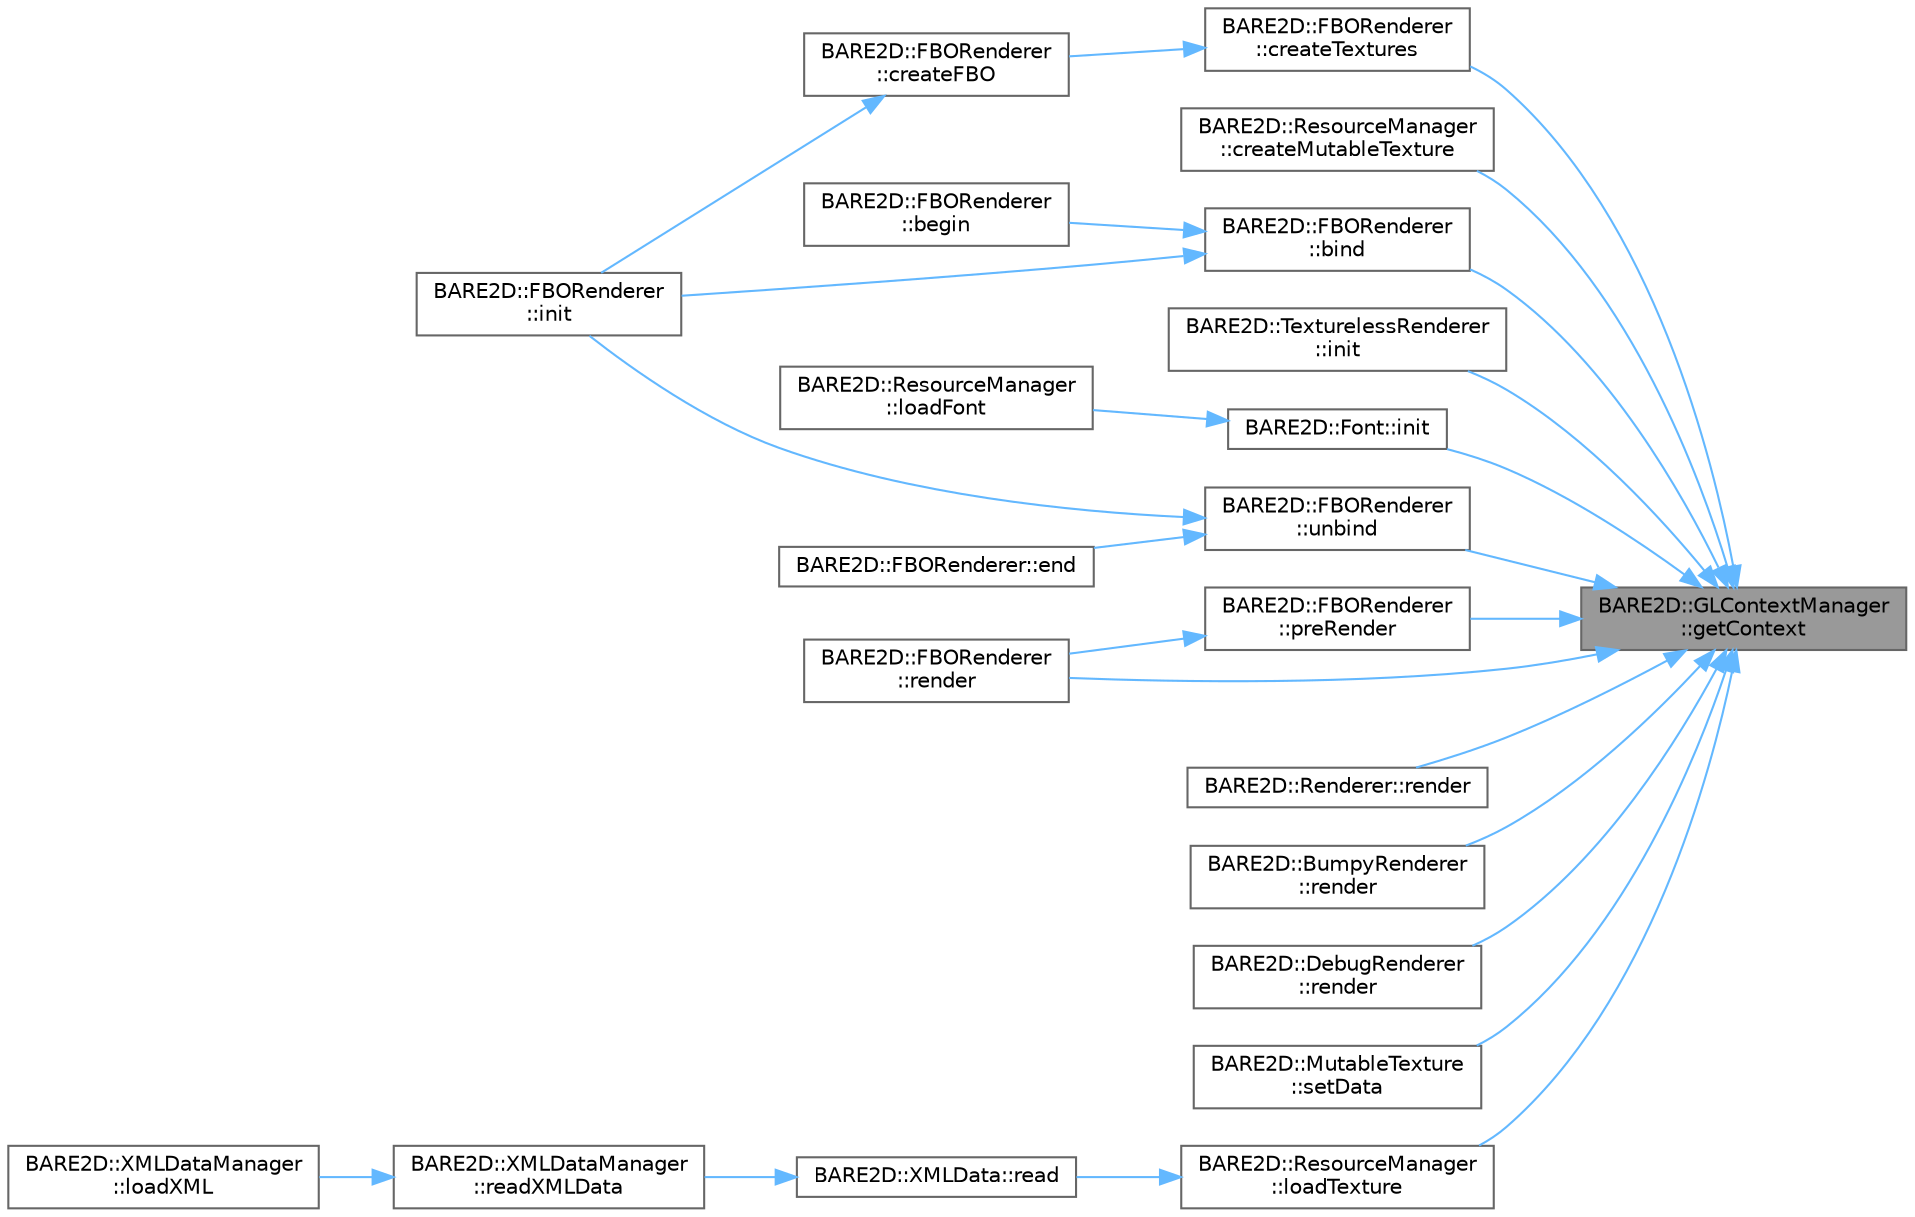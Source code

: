digraph "BARE2D::GLContextManager::getContext"
{
 // INTERACTIVE_SVG=YES
 // LATEX_PDF_SIZE
  bgcolor="transparent";
  edge [fontname=Helvetica,fontsize=10,labelfontname=Helvetica,labelfontsize=10];
  node [fontname=Helvetica,fontsize=10,shape=box,height=0.2,width=0.4];
  rankdir="RL";
  Node1 [label="BARE2D::GLContextManager\l::getContext",height=0.2,width=0.4,color="gray40", fillcolor="grey60", style="filled", fontcolor="black",tooltip=" "];
  Node1 -> Node2 [dir="back",color="steelblue1",style="solid"];
  Node2 [label="BARE2D::FBORenderer\l::bind",height=0.2,width=0.4,color="grey40", fillcolor="white", style="filled",URL="$class_b_a_r_e2_d_1_1_f_b_o_renderer.html#a5765d077d8aff3402f717863169a0176",tooltip="Binds the FBO and appropriate texture attachments."];
  Node2 -> Node3 [dir="back",color="steelblue1",style="solid"];
  Node3 [label="BARE2D::FBORenderer\l::begin",height=0.2,width=0.4,color="grey40", fillcolor="white", style="filled",URL="$class_b_a_r_e2_d_1_1_f_b_o_renderer.html#a5e94ee6c2c34dcdcbd65c9b05f3a465a",tooltip="Clears the necessary vectors, etc. to prepare for draw() calls, etc."];
  Node2 -> Node4 [dir="back",color="steelblue1",style="solid"];
  Node4 [label="BARE2D::FBORenderer\l::init",height=0.2,width=0.4,color="grey40", fillcolor="white", style="filled",URL="$class_b_a_r_e2_d_1_1_f_b_o_renderer.html#ac1902310c37a001b0f6d53b7d6066867",tooltip="Initializes all necessary bits of the renderer."];
  Node1 -> Node5 [dir="back",color="steelblue1",style="solid"];
  Node5 [label="BARE2D::ResourceManager\l::createMutableTexture",height=0.2,width=0.4,color="grey40", fillcolor="white", style="filled",URL="$class_b_a_r_e2_d_1_1_resource_manager.html#a05a7123519dfb03fa23088785eb4ece4",tooltip="Creates a new mutable texture, or replaces one that exists with a new texture."];
  Node1 -> Node6 [dir="back",color="steelblue1",style="solid"];
  Node6 [label="BARE2D::FBORenderer\l::createTextures",height=0.2,width=0.4,color="grey40", fillcolor="white", style="filled",URL="$class_b_a_r_e2_d_1_1_f_b_o_renderer.html#aff19a68622b2fdf7033ffee1ab32a7c6",tooltip="Creates all of the OpenGL textures, and takes their handles into m_colourTextureID,..."];
  Node6 -> Node7 [dir="back",color="steelblue1",style="solid"];
  Node7 [label="BARE2D::FBORenderer\l::createFBO",height=0.2,width=0.4,color="grey40", fillcolor="white", style="filled",URL="$class_b_a_r_e2_d_1_1_f_b_o_renderer.html#af0312bfcb60be2285bb443a79ae9678f",tooltip="Creates the OpenGL FBO instance and holds its handle in m_fboID;."];
  Node7 -> Node4 [dir="back",color="steelblue1",style="solid"];
  Node1 -> Node8 [dir="back",color="steelblue1",style="solid"];
  Node8 [label="BARE2D::TexturelessRenderer\l::init",height=0.2,width=0.4,color="grey40", fillcolor="white", style="filled",URL="$class_b_a_r_e2_d_1_1_textureless_renderer.html#a01951b878023daee5eef45428e8e858e",tooltip="Initializes all necessary bits of the renderer."];
  Node1 -> Node9 [dir="back",color="steelblue1",style="solid"];
  Node9 [label="BARE2D::Font::init",height=0.2,width=0.4,color="grey40", fillcolor="white", style="filled",URL="$class_b_a_r_e2_d_1_1_font.html#a4448baad55264df37021c5e24a033b29",tooltip="Creates font resources."];
  Node9 -> Node10 [dir="back",color="steelblue1",style="solid"];
  Node10 [label="BARE2D::ResourceManager\l::loadFont",height=0.2,width=0.4,color="grey40", fillcolor="white", style="filled",URL="$class_b_a_r_e2_d_1_1_resource_manager.html#a779c084be78d6e03a8083cb109b85509",tooltip="Loads a font to the cache."];
  Node1 -> Node11 [dir="back",color="steelblue1",style="solid"];
  Node11 [label="BARE2D::ResourceManager\l::loadTexture",height=0.2,width=0.4,color="grey40", fillcolor="white", style="filled",URL="$class_b_a_r_e2_d_1_1_resource_manager.html#af4bb03a60f5fdb3ec94064e17c84e823",tooltip="Loads a texture if it isn't already in the cache."];
  Node11 -> Node12 [dir="back",color="steelblue1",style="solid"];
  Node12 [label="BARE2D::XMLData::read",height=0.2,width=0.4,color="grey40", fillcolor="white", style="filled",URL="$class_b_a_r_e2_d_1_1_x_m_l_data.html#acf63925319a7b15a53989db54702ea60",tooltip="Reads the entire piece of data from a given XML node."];
  Node12 -> Node13 [dir="back",color="steelblue1",style="solid"];
  Node13 [label="BARE2D::XMLDataManager\l::readXMLData",height=0.2,width=0.4,color="grey40", fillcolor="white", style="filled",URL="$class_b_a_r_e2_d_1_1_x_m_l_data_manager.html#a85100a24e685d21a8f2af8f87def391a",tooltip="Reads a single subcache from a single file."];
  Node13 -> Node14 [dir="back",color="steelblue1",style="solid"];
  Node14 [label="BARE2D::XMLDataManager\l::loadXML",height=0.2,width=0.4,color="grey40", fillcolor="white", style="filled",URL="$class_b_a_r_e2_d_1_1_x_m_l_data_manager.html#ac4a9f3f5c2a496e2df493a10df0003d3",tooltip="Loads all of the files from the filepath that end in .xml to the caches. Does not clear caches."];
  Node1 -> Node15 [dir="back",color="steelblue1",style="solid"];
  Node15 [label="BARE2D::FBORenderer\l::preRender",height=0.2,width=0.4,color="grey40", fillcolor="white", style="filled",URL="$class_b_a_r_e2_d_1_1_f_b_o_renderer.html#a6a0113b8f8806828e460e41bd7697b6c",tooltip="Does stuff inside of the render function, within the shader's use."];
  Node15 -> Node16 [dir="back",color="steelblue1",style="solid"];
  Node16 [label="BARE2D::FBORenderer\l::render",height=0.2,width=0.4,color="grey40", fillcolor="white", style="filled",URL="$class_b_a_r_e2_d_1_1_f_b_o_renderer.html#aaccc7bddd25f99cca5b734d097383c6e",tooltip="Actually renders the contents to the screen!"];
  Node1 -> Node17 [dir="back",color="steelblue1",style="solid"];
  Node17 [label="BARE2D::Renderer::render",height=0.2,width=0.4,color="grey40", fillcolor="white", style="filled",URL="$class_b_a_r_e2_d_1_1_renderer.html#af6c7b543d54be3ce30224e21d5606be3",tooltip="Actually renders the contents to the screen!"];
  Node1 -> Node18 [dir="back",color="steelblue1",style="solid"];
  Node18 [label="BARE2D::BumpyRenderer\l::render",height=0.2,width=0.4,color="grey40", fillcolor="white", style="filled",URL="$class_b_a_r_e2_d_1_1_bumpy_renderer.html#adf8f29d89f859671a39cde7fb94cc7e7",tooltip="Actually renders the contents to the screen!"];
  Node1 -> Node19 [dir="back",color="steelblue1",style="solid"];
  Node19 [label="BARE2D::DebugRenderer\l::render",height=0.2,width=0.4,color="grey40", fillcolor="white", style="filled",URL="$class_b_a_r_e2_d_1_1_debug_renderer.html#a52b8a86d9eb1e621b49dcf17b88b4cd4",tooltip="Actually renders the contents to the screen!"];
  Node1 -> Node16 [dir="back",color="steelblue1",style="solid"];
  Node1 -> Node20 [dir="back",color="steelblue1",style="solid"];
  Node20 [label="BARE2D::MutableTexture\l::setData",height=0.2,width=0.4,color="grey40", fillcolor="white", style="filled",URL="$struct_b_a_r_e2_d_1_1_mutable_texture.html#a78f079b17650c765dc84859a3d7a7209",tooltip="Sets the data of the mutable texture, as well as updates the OpenGL context's texture data for it (us..."];
  Node1 -> Node21 [dir="back",color="steelblue1",style="solid"];
  Node21 [label="BARE2D::FBORenderer\l::unbind",height=0.2,width=0.4,color="grey40", fillcolor="white", style="filled",URL="$class_b_a_r_e2_d_1_1_f_b_o_renderer.html#a01768136e2e36b131a23d422ded3bd5b",tooltip="Unbinds the FBO + textures."];
  Node21 -> Node22 [dir="back",color="steelblue1",style="solid"];
  Node22 [label="BARE2D::FBORenderer::end",height=0.2,width=0.4,color="grey40", fillcolor="white", style="filled",URL="$class_b_a_r_e2_d_1_1_f_b_o_renderer.html#a4dde75642694aa34aa463bb298cb34cd",tooltip="Creates the renderbatches, does necessary stuff before render() call."];
  Node21 -> Node4 [dir="back",color="steelblue1",style="solid"];
}
